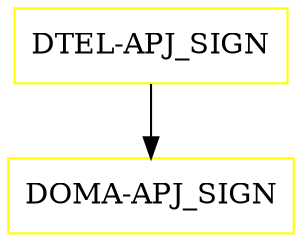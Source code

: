digraph G {
  "DTEL-APJ_SIGN" [shape=box,color=yellow];
  "DOMA-APJ_SIGN" [shape=box,color=yellow,URL="./DOMA_APJ_SIGN.html"];
  "DTEL-APJ_SIGN" -> "DOMA-APJ_SIGN";
}
